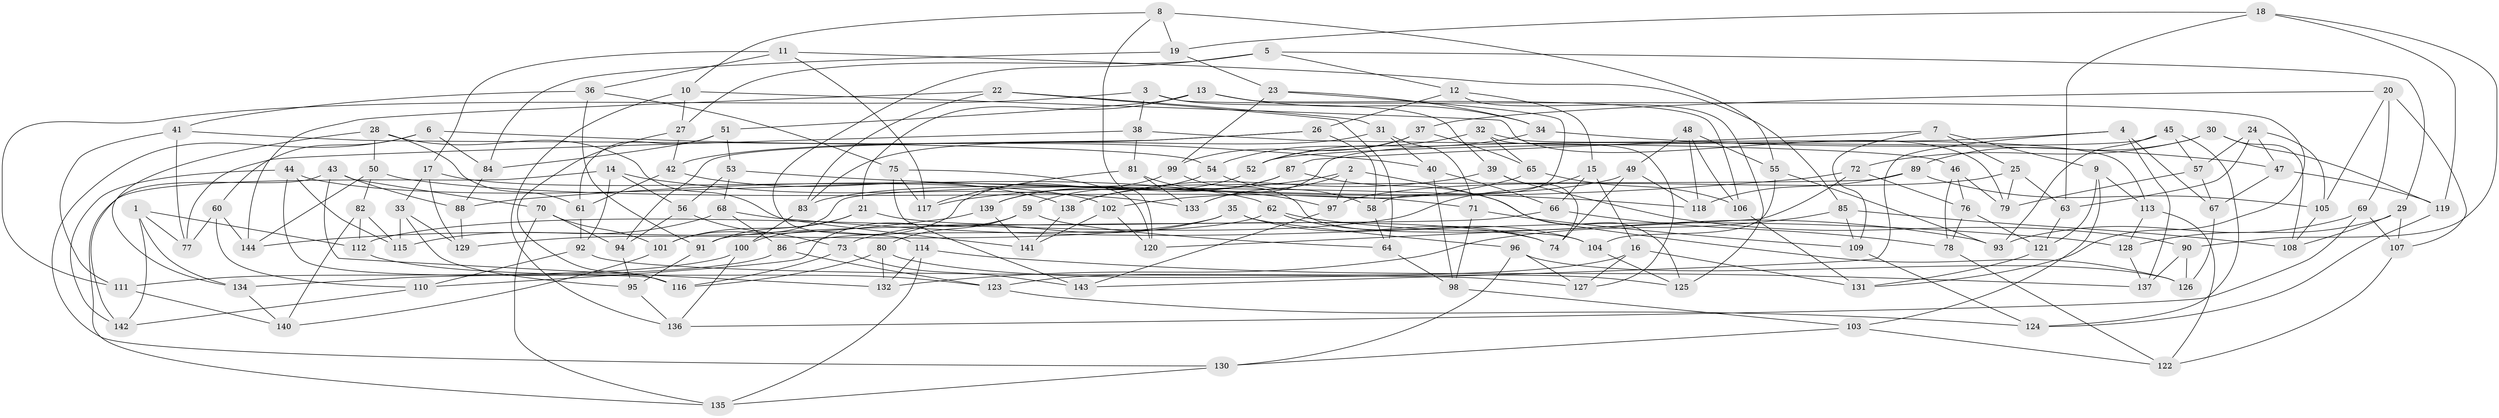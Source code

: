 // coarse degree distribution, {6: 0.6428571428571429, 4: 0.2857142857142857, 5: 0.07142857142857142}
// Generated by graph-tools (version 1.1) at 2025/52/02/27/25 19:52:29]
// undirected, 144 vertices, 288 edges
graph export_dot {
graph [start="1"]
  node [color=gray90,style=filled];
  1;
  2;
  3;
  4;
  5;
  6;
  7;
  8;
  9;
  10;
  11;
  12;
  13;
  14;
  15;
  16;
  17;
  18;
  19;
  20;
  21;
  22;
  23;
  24;
  25;
  26;
  27;
  28;
  29;
  30;
  31;
  32;
  33;
  34;
  35;
  36;
  37;
  38;
  39;
  40;
  41;
  42;
  43;
  44;
  45;
  46;
  47;
  48;
  49;
  50;
  51;
  52;
  53;
  54;
  55;
  56;
  57;
  58;
  59;
  60;
  61;
  62;
  63;
  64;
  65;
  66;
  67;
  68;
  69;
  70;
  71;
  72;
  73;
  74;
  75;
  76;
  77;
  78;
  79;
  80;
  81;
  82;
  83;
  84;
  85;
  86;
  87;
  88;
  89;
  90;
  91;
  92;
  93;
  94;
  95;
  96;
  97;
  98;
  99;
  100;
  101;
  102;
  103;
  104;
  105;
  106;
  107;
  108;
  109;
  110;
  111;
  112;
  113;
  114;
  115;
  116;
  117;
  118;
  119;
  120;
  121;
  122;
  123;
  124;
  125;
  126;
  127;
  128;
  129;
  130;
  131;
  132;
  133;
  134;
  135;
  136;
  137;
  138;
  139;
  140;
  141;
  142;
  143;
  144;
  1 -- 77;
  1 -- 112;
  1 -- 142;
  1 -- 134;
  2 -- 133;
  2 -- 125;
  2 -- 117;
  2 -- 97;
  3 -- 111;
  3 -- 39;
  3 -- 38;
  3 -- 131;
  4 -- 67;
  4 -- 137;
  4 -- 52;
  4 -- 143;
  5 -- 12;
  5 -- 27;
  5 -- 114;
  5 -- 29;
  6 -- 60;
  6 -- 130;
  6 -- 84;
  6 -- 40;
  7 -- 9;
  7 -- 25;
  7 -- 87;
  7 -- 109;
  8 -- 120;
  8 -- 10;
  8 -- 19;
  8 -- 55;
  9 -- 103;
  9 -- 113;
  9 -- 121;
  10 -- 27;
  10 -- 136;
  10 -- 79;
  11 -- 17;
  11 -- 36;
  11 -- 117;
  11 -- 85;
  12 -- 26;
  12 -- 15;
  12 -- 125;
  13 -- 51;
  13 -- 106;
  13 -- 34;
  13 -- 21;
  14 -- 56;
  14 -- 135;
  14 -- 92;
  14 -- 133;
  15 -- 16;
  15 -- 112;
  15 -- 66;
  16 -- 131;
  16 -- 127;
  16 -- 123;
  17 -- 33;
  17 -- 129;
  17 -- 102;
  18 -- 19;
  18 -- 63;
  18 -- 90;
  18 -- 119;
  19 -- 23;
  19 -- 84;
  20 -- 37;
  20 -- 69;
  20 -- 107;
  20 -- 105;
  21 -- 101;
  21 -- 91;
  21 -- 74;
  22 -- 64;
  22 -- 144;
  22 -- 31;
  22 -- 83;
  23 -- 58;
  23 -- 34;
  23 -- 99;
  24 -- 47;
  24 -- 63;
  24 -- 105;
  24 -- 57;
  25 -- 97;
  25 -- 63;
  25 -- 79;
  26 -- 94;
  26 -- 42;
  26 -- 58;
  27 -- 116;
  27 -- 42;
  28 -- 134;
  28 -- 50;
  28 -- 61;
  28 -- 141;
  29 -- 108;
  29 -- 107;
  29 -- 128;
  30 -- 89;
  30 -- 72;
  30 -- 108;
  30 -- 119;
  31 -- 40;
  31 -- 83;
  31 -- 71;
  32 -- 54;
  32 -- 65;
  32 -- 113;
  32 -- 127;
  33 -- 95;
  33 -- 129;
  33 -- 115;
  34 -- 47;
  34 -- 52;
  35 -- 129;
  35 -- 73;
  35 -- 96;
  35 -- 74;
  36 -- 41;
  36 -- 91;
  36 -- 75;
  37 -- 99;
  37 -- 52;
  37 -- 65;
  38 -- 77;
  38 -- 81;
  38 -- 46;
  39 -- 90;
  39 -- 138;
  39 -- 74;
  40 -- 66;
  40 -- 98;
  41 -- 54;
  41 -- 77;
  41 -- 111;
  42 -- 61;
  42 -- 138;
  43 -- 88;
  43 -- 142;
  43 -- 70;
  43 -- 132;
  44 -- 62;
  44 -- 116;
  44 -- 142;
  44 -- 115;
  45 -- 133;
  45 -- 124;
  45 -- 57;
  45 -- 93;
  46 -- 79;
  46 -- 76;
  46 -- 78;
  47 -- 119;
  47 -- 67;
  48 -- 118;
  48 -- 106;
  48 -- 55;
  48 -- 49;
  49 -- 83;
  49 -- 118;
  49 -- 74;
  50 -- 144;
  50 -- 71;
  50 -- 82;
  51 -- 61;
  51 -- 53;
  51 -- 84;
  52 -- 59;
  53 -- 68;
  53 -- 118;
  53 -- 56;
  54 -- 139;
  54 -- 58;
  55 -- 93;
  55 -- 104;
  56 -- 73;
  56 -- 94;
  57 -- 79;
  57 -- 67;
  58 -- 64;
  59 -- 64;
  59 -- 80;
  59 -- 110;
  60 -- 110;
  60 -- 144;
  60 -- 77;
  61 -- 92;
  62 -- 86;
  62 -- 93;
  62 -- 104;
  63 -- 121;
  64 -- 98;
  65 -- 106;
  65 -- 102;
  66 -- 91;
  66 -- 78;
  67 -- 126;
  68 -- 86;
  68 -- 128;
  68 -- 115;
  69 -- 136;
  69 -- 107;
  69 -- 93;
  70 -- 135;
  70 -- 94;
  70 -- 101;
  71 -- 109;
  71 -- 98;
  72 -- 88;
  72 -- 120;
  72 -- 76;
  73 -- 116;
  73 -- 143;
  75 -- 120;
  75 -- 117;
  75 -- 143;
  76 -- 78;
  76 -- 121;
  78 -- 122;
  80 -- 116;
  80 -- 132;
  80 -- 125;
  81 -- 97;
  81 -- 133;
  81 -- 117;
  82 -- 112;
  82 -- 115;
  82 -- 140;
  83 -- 100;
  84 -- 88;
  85 -- 132;
  85 -- 108;
  85 -- 109;
  86 -- 134;
  86 -- 123;
  87 -- 138;
  87 -- 126;
  87 -- 139;
  88 -- 129;
  89 -- 101;
  89 -- 105;
  89 -- 118;
  90 -- 126;
  90 -- 137;
  91 -- 95;
  92 -- 110;
  92 -- 127;
  94 -- 95;
  95 -- 136;
  96 -- 126;
  96 -- 130;
  96 -- 127;
  97 -- 143;
  98 -- 103;
  99 -- 100;
  99 -- 104;
  100 -- 136;
  100 -- 111;
  101 -- 140;
  102 -- 141;
  102 -- 120;
  103 -- 130;
  103 -- 122;
  104 -- 125;
  105 -- 108;
  106 -- 131;
  107 -- 122;
  109 -- 124;
  110 -- 142;
  111 -- 140;
  112 -- 123;
  113 -- 122;
  113 -- 128;
  114 -- 132;
  114 -- 137;
  114 -- 135;
  119 -- 124;
  121 -- 131;
  123 -- 124;
  128 -- 137;
  130 -- 135;
  134 -- 140;
  138 -- 141;
  139 -- 141;
  139 -- 144;
}
